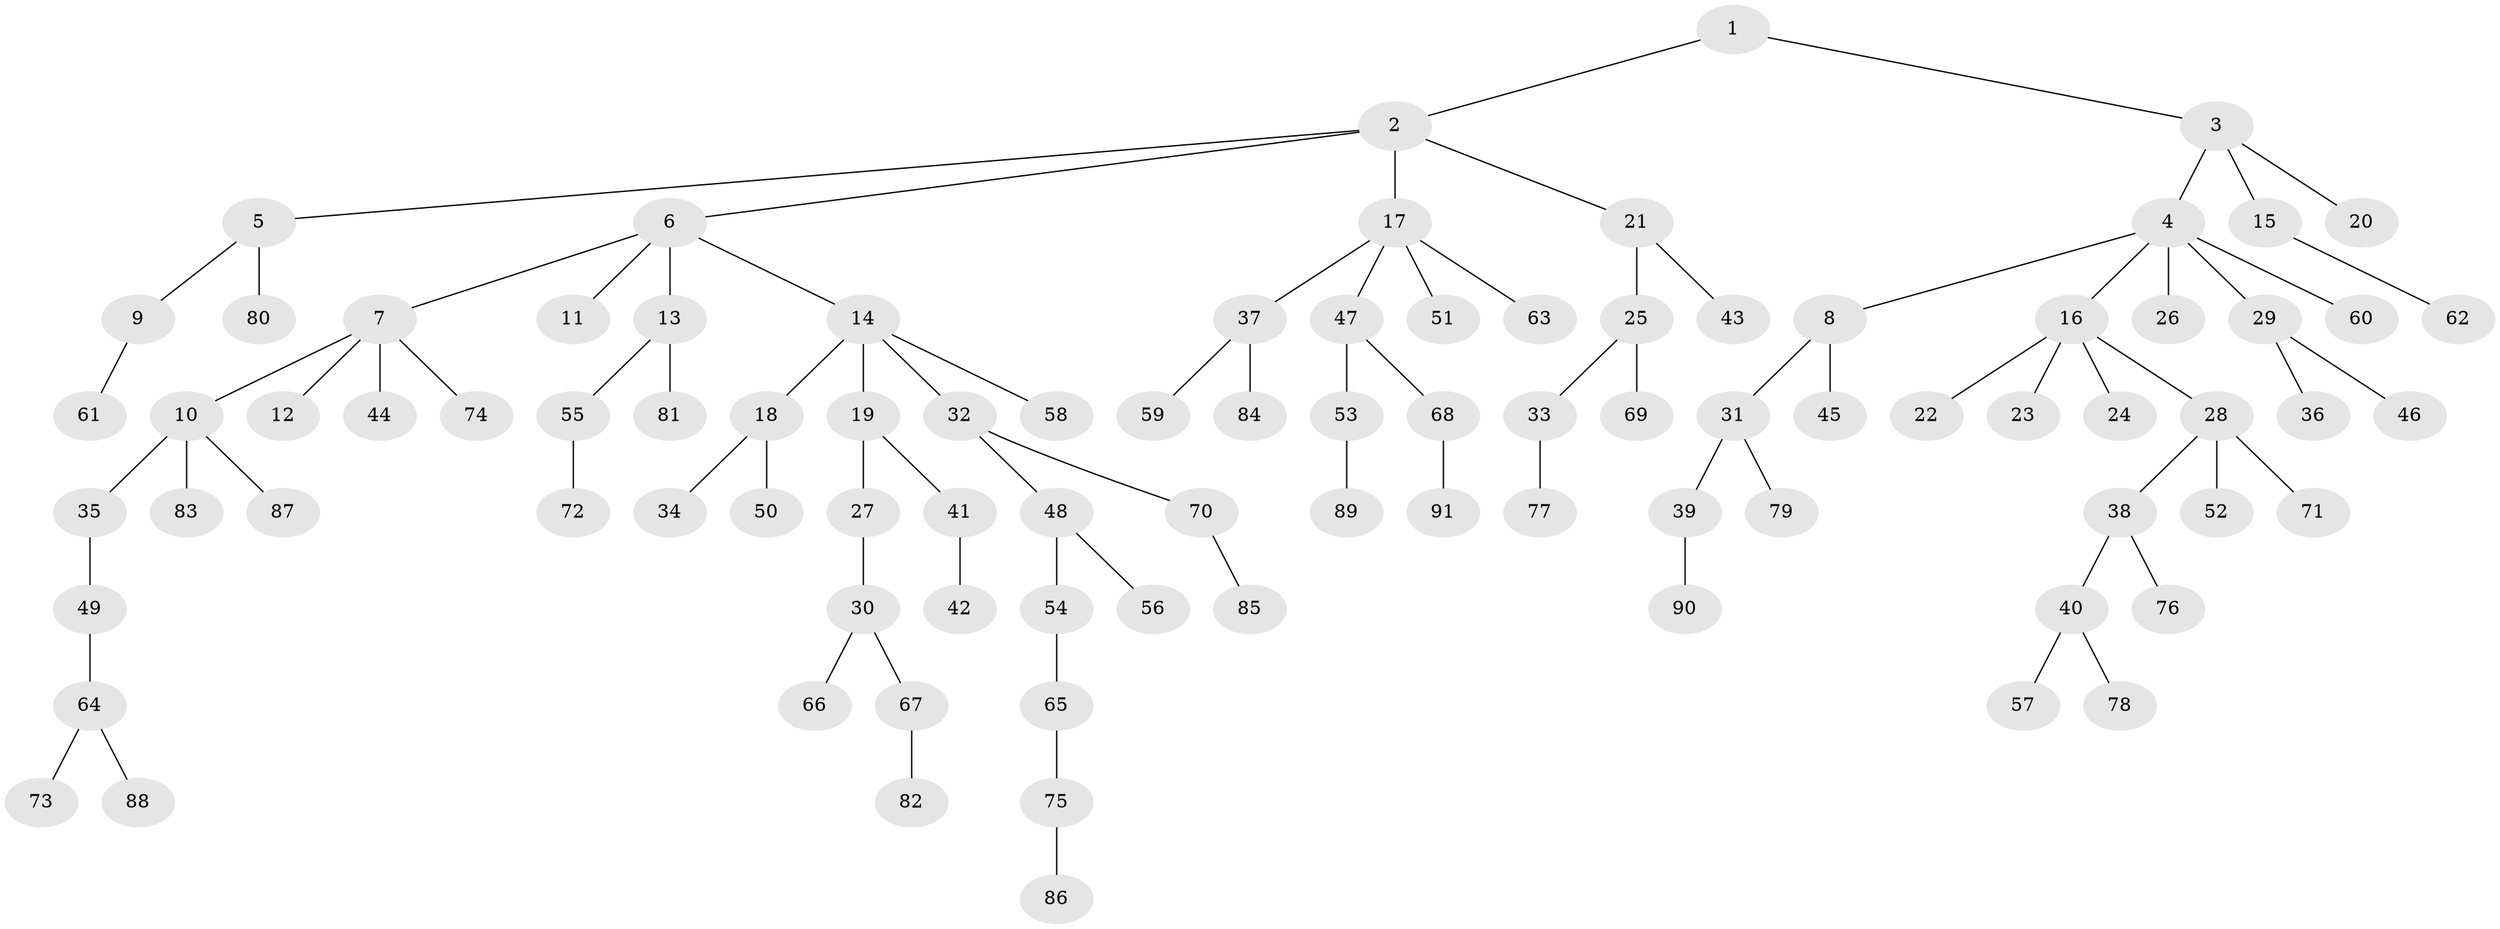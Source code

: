 // coarse degree distribution, {5: 0.037037037037037035, 4: 0.1111111111111111, 1: 0.5925925925925926, 10: 0.018518518518518517, 3: 0.07407407407407407, 2: 0.16666666666666666}
// Generated by graph-tools (version 1.1) at 2025/57/03/04/25 21:57:05]
// undirected, 91 vertices, 90 edges
graph export_dot {
graph [start="1"]
  node [color=gray90,style=filled];
  1;
  2;
  3;
  4;
  5;
  6;
  7;
  8;
  9;
  10;
  11;
  12;
  13;
  14;
  15;
  16;
  17;
  18;
  19;
  20;
  21;
  22;
  23;
  24;
  25;
  26;
  27;
  28;
  29;
  30;
  31;
  32;
  33;
  34;
  35;
  36;
  37;
  38;
  39;
  40;
  41;
  42;
  43;
  44;
  45;
  46;
  47;
  48;
  49;
  50;
  51;
  52;
  53;
  54;
  55;
  56;
  57;
  58;
  59;
  60;
  61;
  62;
  63;
  64;
  65;
  66;
  67;
  68;
  69;
  70;
  71;
  72;
  73;
  74;
  75;
  76;
  77;
  78;
  79;
  80;
  81;
  82;
  83;
  84;
  85;
  86;
  87;
  88;
  89;
  90;
  91;
  1 -- 2;
  1 -- 3;
  2 -- 5;
  2 -- 6;
  2 -- 17;
  2 -- 21;
  3 -- 4;
  3 -- 15;
  3 -- 20;
  4 -- 8;
  4 -- 16;
  4 -- 26;
  4 -- 29;
  4 -- 60;
  5 -- 9;
  5 -- 80;
  6 -- 7;
  6 -- 11;
  6 -- 13;
  6 -- 14;
  7 -- 10;
  7 -- 12;
  7 -- 44;
  7 -- 74;
  8 -- 31;
  8 -- 45;
  9 -- 61;
  10 -- 35;
  10 -- 83;
  10 -- 87;
  13 -- 55;
  13 -- 81;
  14 -- 18;
  14 -- 19;
  14 -- 32;
  14 -- 58;
  15 -- 62;
  16 -- 22;
  16 -- 23;
  16 -- 24;
  16 -- 28;
  17 -- 37;
  17 -- 47;
  17 -- 51;
  17 -- 63;
  18 -- 34;
  18 -- 50;
  19 -- 27;
  19 -- 41;
  21 -- 25;
  21 -- 43;
  25 -- 33;
  25 -- 69;
  27 -- 30;
  28 -- 38;
  28 -- 52;
  28 -- 71;
  29 -- 36;
  29 -- 46;
  30 -- 66;
  30 -- 67;
  31 -- 39;
  31 -- 79;
  32 -- 48;
  32 -- 70;
  33 -- 77;
  35 -- 49;
  37 -- 59;
  37 -- 84;
  38 -- 40;
  38 -- 76;
  39 -- 90;
  40 -- 57;
  40 -- 78;
  41 -- 42;
  47 -- 53;
  47 -- 68;
  48 -- 54;
  48 -- 56;
  49 -- 64;
  53 -- 89;
  54 -- 65;
  55 -- 72;
  64 -- 73;
  64 -- 88;
  65 -- 75;
  67 -- 82;
  68 -- 91;
  70 -- 85;
  75 -- 86;
}
